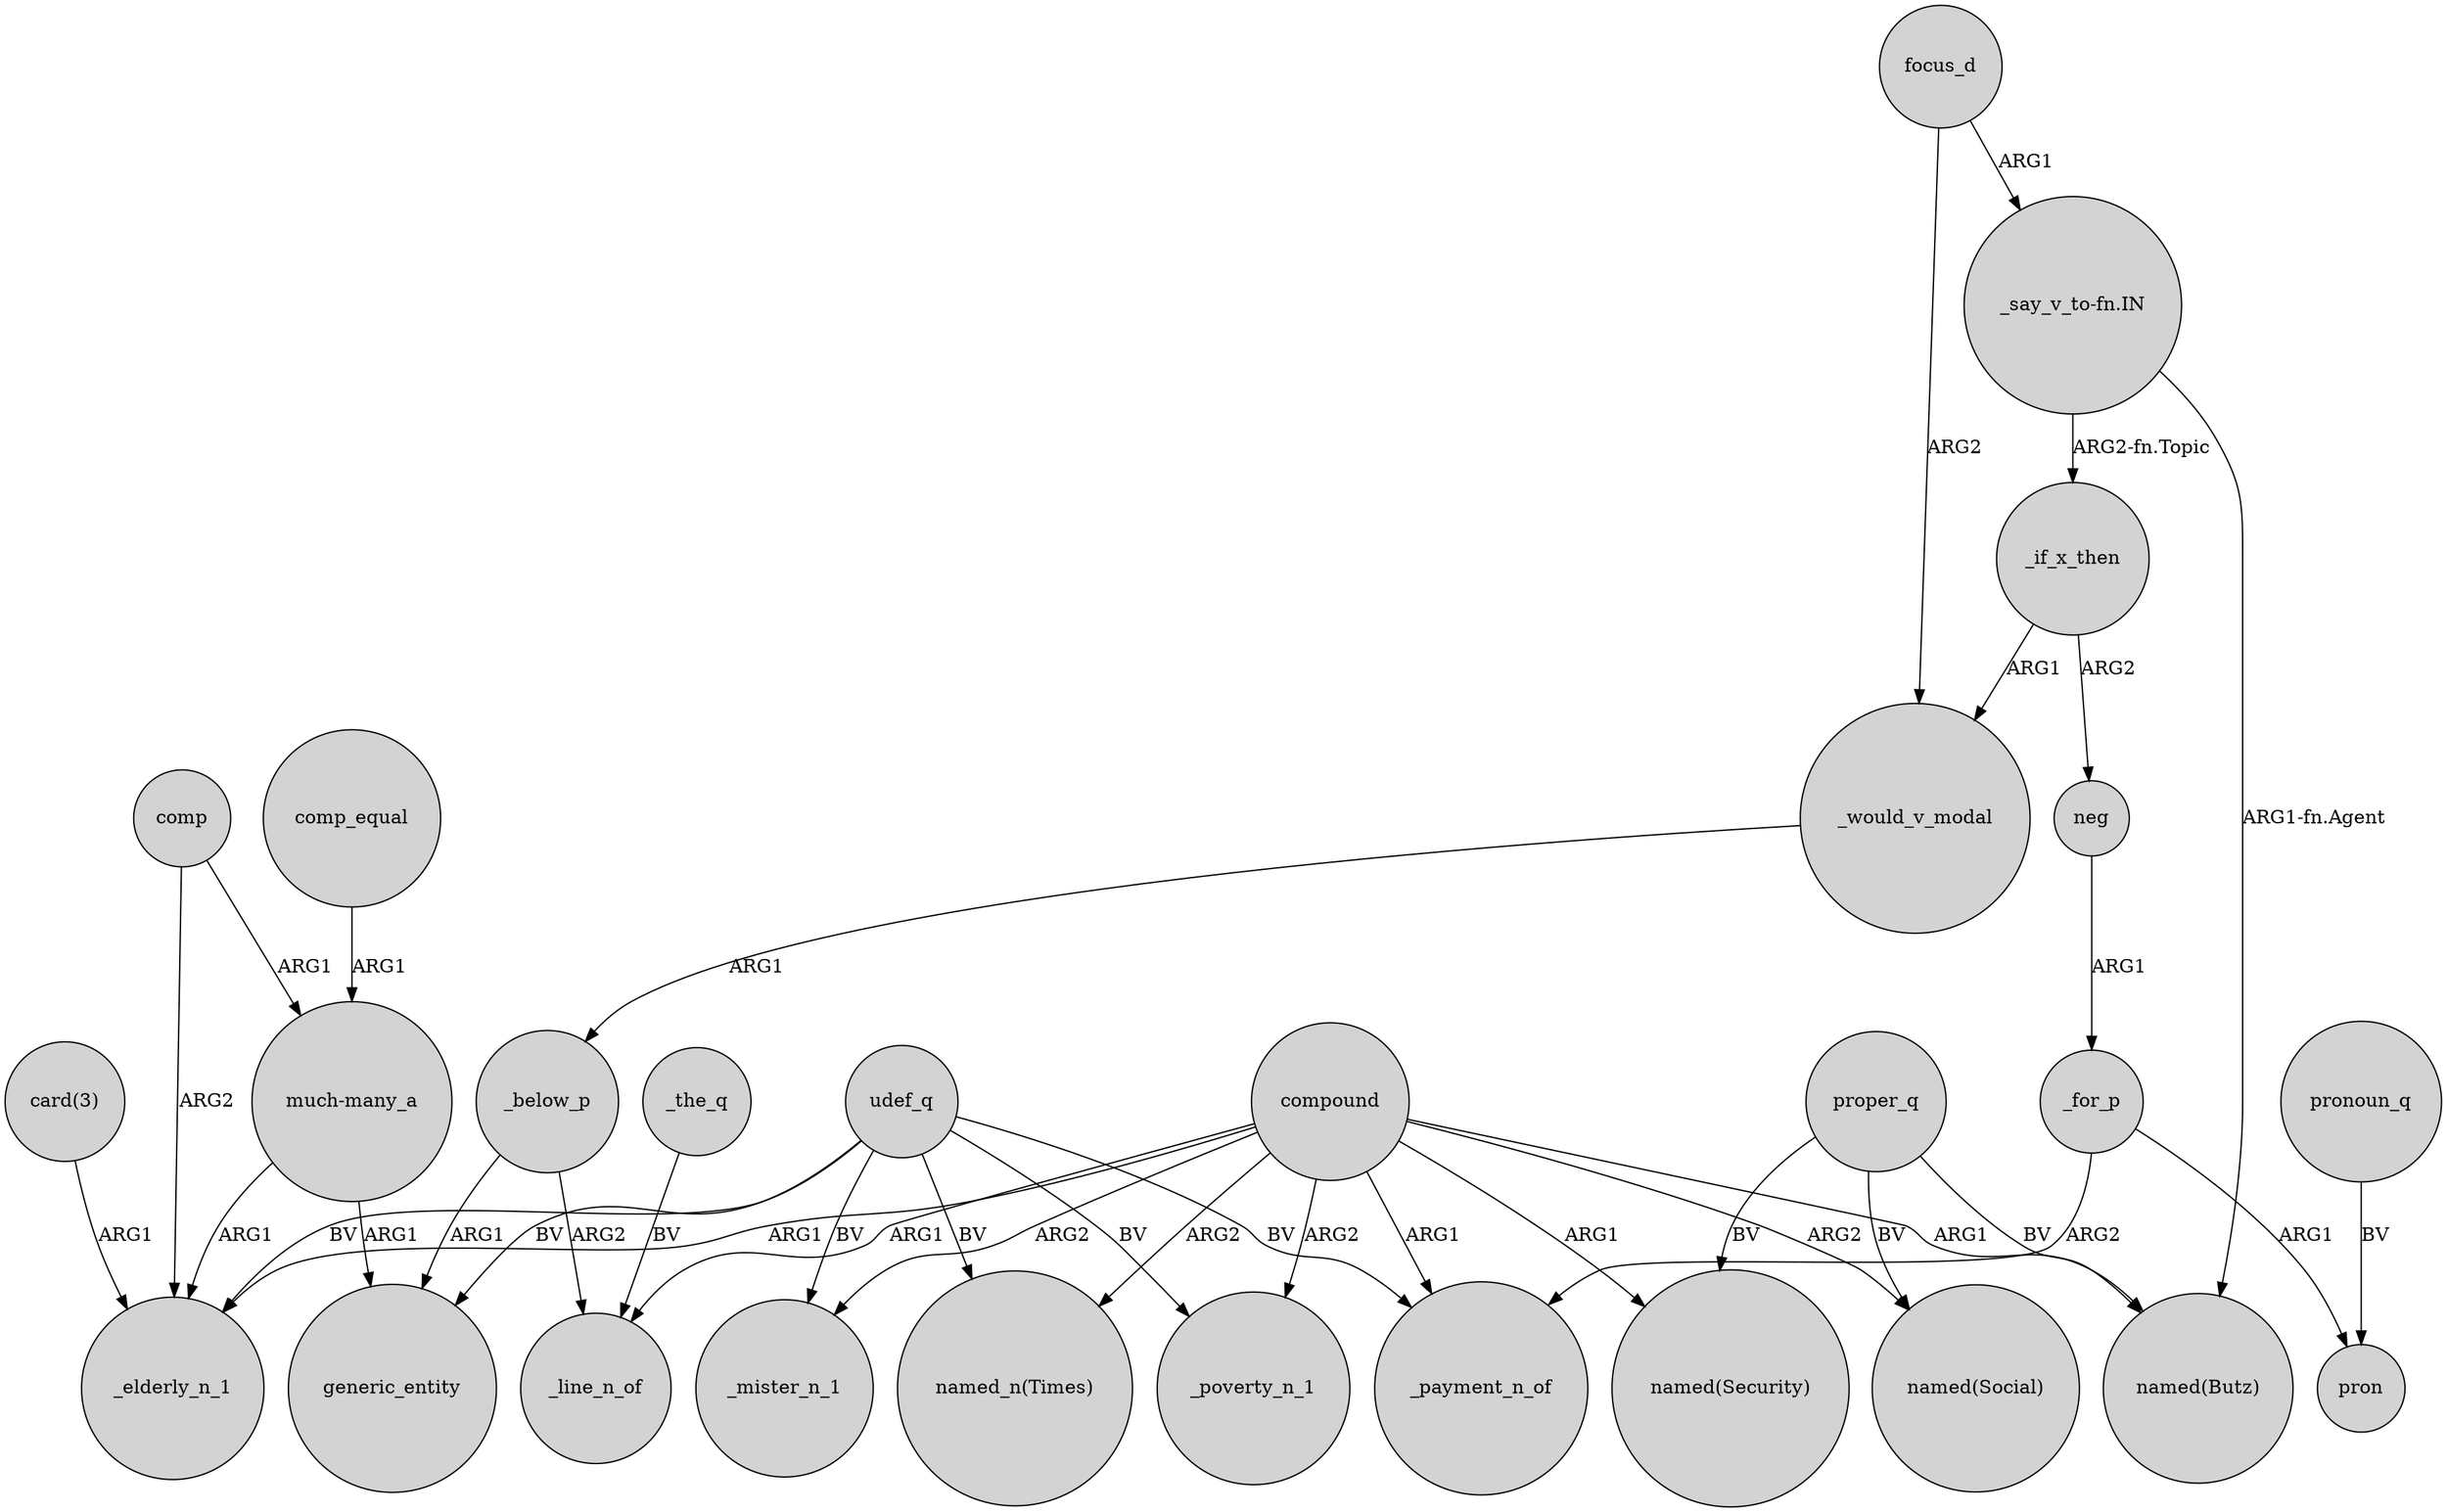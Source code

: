 digraph {
	node [shape=circle style=filled]
	focus_d -> _would_v_modal [label=ARG2]
	comp -> _elderly_n_1 [label=ARG2]
	"_say_v_to-fn.IN" -> _if_x_then [label="ARG2-fn.Topic"]
	compound -> "named(Security)" [label=ARG1]
	udef_q -> generic_entity [label=BV]
	_for_p -> _payment_n_of [label=ARG2]
	proper_q -> "named(Social)" [label=BV]
	compound -> _poverty_n_1 [label=ARG2]
	"much-many_a" -> generic_entity [label=ARG1]
	_the_q -> _line_n_of [label=BV]
	compound -> _mister_n_1 [label=ARG2]
	udef_q -> _mister_n_1 [label=BV]
	comp_equal -> "much-many_a" [label=ARG1]
	compound -> "named(Social)" [label=ARG2]
	udef_q -> _payment_n_of [label=BV]
	_if_x_then -> neg [label=ARG2]
	pronoun_q -> pron [label=BV]
	udef_q -> _elderly_n_1 [label=BV]
	compound -> _line_n_of [label=ARG1]
	udef_q -> _poverty_n_1 [label=BV]
	comp -> "much-many_a" [label=ARG1]
	proper_q -> "named(Butz)" [label=BV]
	udef_q -> "named_n(Times)" [label=BV]
	_below_p -> generic_entity [label=ARG1]
	"_say_v_to-fn.IN" -> "named(Butz)" [label="ARG1-fn.Agent"]
	compound -> _payment_n_of [label=ARG1]
	_below_p -> _line_n_of [label=ARG2]
	_would_v_modal -> _below_p [label=ARG1]
	_for_p -> pron [label=ARG1]
	compound -> "named_n(Times)" [label=ARG2]
	compound -> "named(Butz)" [label=ARG1]
	proper_q -> "named(Security)" [label=BV]
	compound -> _elderly_n_1 [label=ARG1]
	_if_x_then -> _would_v_modal [label=ARG1]
	"much-many_a" -> _elderly_n_1 [label=ARG1]
	"card(3)" -> _elderly_n_1 [label=ARG1]
	neg -> _for_p [label=ARG1]
	focus_d -> "_say_v_to-fn.IN" [label=ARG1]
}
